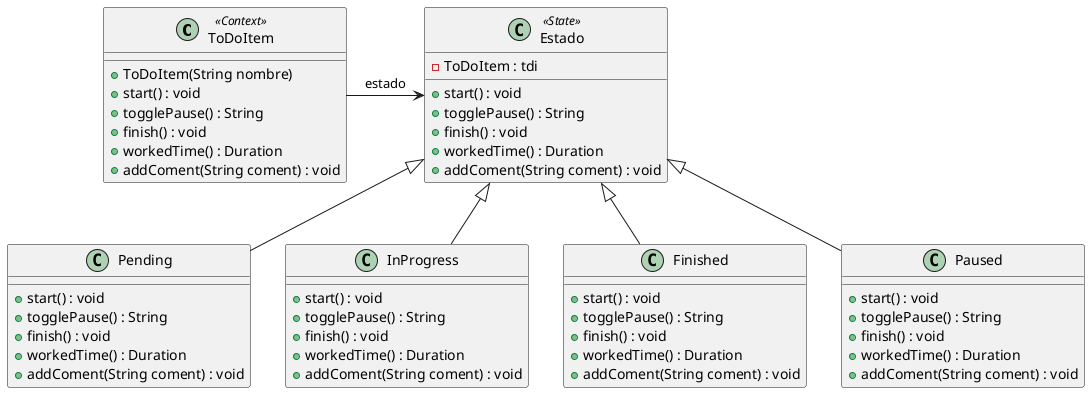 @startuml Ejercicio4

ToDoItem -> Estado : estado
Estado <|-- Pending
Estado <|-- InProgress
Estado <|-- Finished  
Estado <|-- Paused


class ToDoItem <<Context>>{
    + ToDoItem(String nombre) 
    + start() : void 
    + togglePause() : String
    + finish() : void 
    + workedTime() : Duration 
    + addComent(String coment) : void
}
'Podrias tener la referencia de esta forma, o el ToDoItem se deberia pasar como parametro en todos los metodos del estado. Pueda modificar el estado del ToDoItem. Nose si habria una forma mejor que otra.
class Estado <<State>>{
    - ToDoItem : tdi 
    + start() : void 
    + togglePause() : String
    + finish() : void 
    + workedTime() : Duration 
    + addComent(String coment) : void
}

class Pending{
    + start() : void 
    + togglePause() : String
    + finish() : void 
    + workedTime() : Duration 
    + addComent(String coment) : void
}

class InProgress{
    + start() : void 
    + togglePause() : String
    + finish() : void 
    + workedTime() : Duration 
    + addComent(String coment) : void
}

class Paused{
    + start() : void 
    + togglePause() : String
    + finish() : void 
    + workedTime() : Duration 
    + addComent(String coment) : void
}

class Finished{
    + start() : void 
    + togglePause() : String
    + finish() : void 
    + workedTime() : Duration 
    + addComent(String coment) : void
}



@enduml